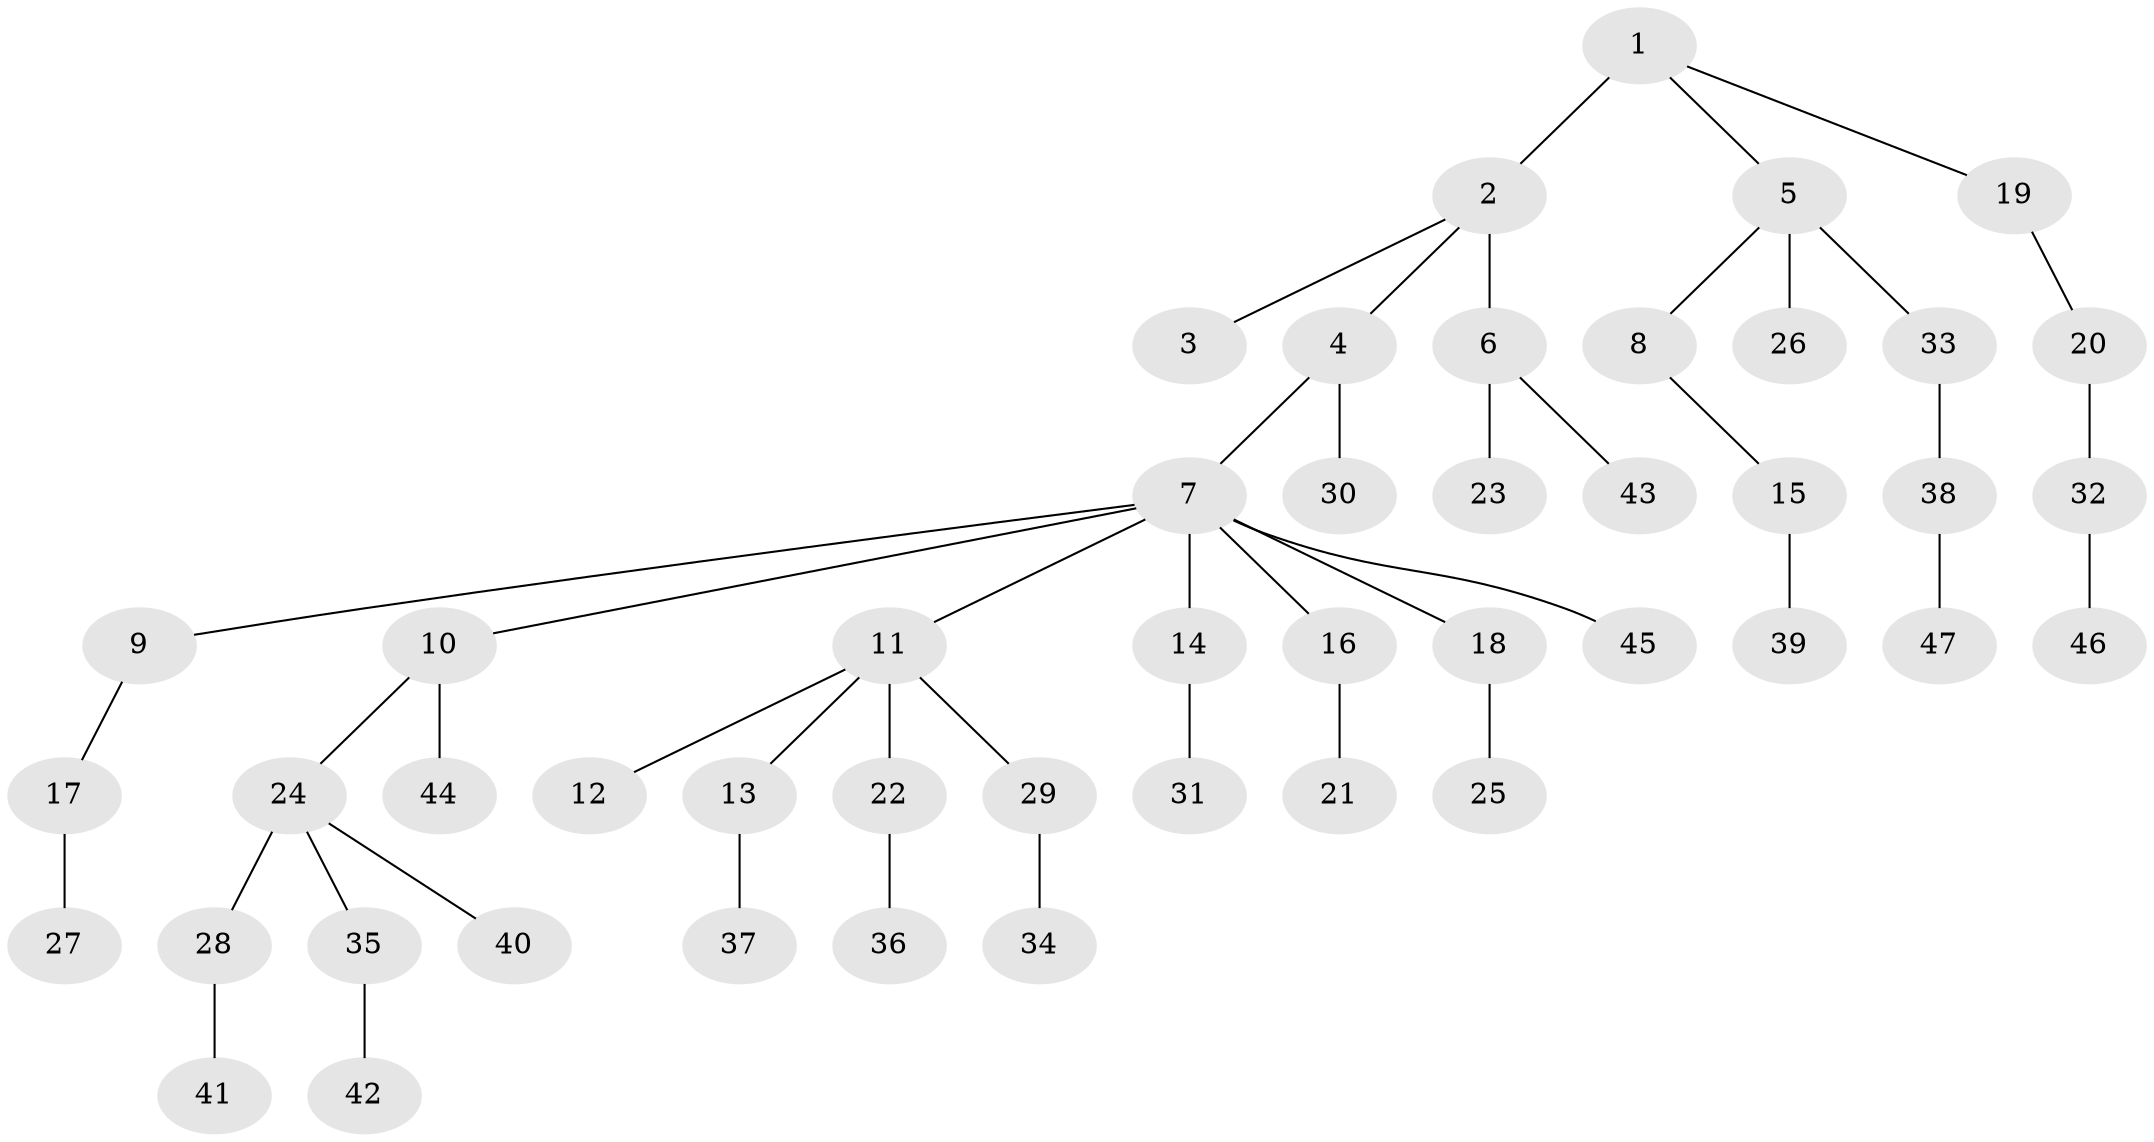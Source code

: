 // original degree distribution, {3: 0.13636363636363635, 6: 0.03409090909090909, 2: 0.22727272727272727, 4: 0.056818181818181816, 9: 0.011363636363636364, 1: 0.5227272727272727, 5: 0.011363636363636364}
// Generated by graph-tools (version 1.1) at 2025/36/03/09/25 02:36:35]
// undirected, 47 vertices, 46 edges
graph export_dot {
graph [start="1"]
  node [color=gray90,style=filled];
  1;
  2;
  3;
  4;
  5;
  6;
  7;
  8;
  9;
  10;
  11;
  12;
  13;
  14;
  15;
  16;
  17;
  18;
  19;
  20;
  21;
  22;
  23;
  24;
  25;
  26;
  27;
  28;
  29;
  30;
  31;
  32;
  33;
  34;
  35;
  36;
  37;
  38;
  39;
  40;
  41;
  42;
  43;
  44;
  45;
  46;
  47;
  1 -- 2 [weight=2.0];
  1 -- 5 [weight=1.0];
  1 -- 19 [weight=1.0];
  2 -- 3 [weight=1.0];
  2 -- 4 [weight=1.0];
  2 -- 6 [weight=1.0];
  4 -- 7 [weight=1.0];
  4 -- 30 [weight=2.0];
  5 -- 8 [weight=1.0];
  5 -- 26 [weight=1.0];
  5 -- 33 [weight=2.0];
  6 -- 23 [weight=1.0];
  6 -- 43 [weight=1.0];
  7 -- 9 [weight=1.0];
  7 -- 10 [weight=1.0];
  7 -- 11 [weight=1.0];
  7 -- 14 [weight=1.0];
  7 -- 16 [weight=1.0];
  7 -- 18 [weight=1.0];
  7 -- 45 [weight=1.0];
  8 -- 15 [weight=1.0];
  9 -- 17 [weight=1.0];
  10 -- 24 [weight=1.0];
  10 -- 44 [weight=1.0];
  11 -- 12 [weight=1.0];
  11 -- 13 [weight=1.0];
  11 -- 22 [weight=1.0];
  11 -- 29 [weight=1.0];
  13 -- 37 [weight=2.0];
  14 -- 31 [weight=1.0];
  15 -- 39 [weight=1.0];
  16 -- 21 [weight=1.0];
  17 -- 27 [weight=1.0];
  18 -- 25 [weight=2.0];
  19 -- 20 [weight=1.0];
  20 -- 32 [weight=1.0];
  22 -- 36 [weight=2.0];
  24 -- 28 [weight=1.0];
  24 -- 35 [weight=1.0];
  24 -- 40 [weight=1.0];
  28 -- 41 [weight=1.0];
  29 -- 34 [weight=2.0];
  32 -- 46 [weight=1.0];
  33 -- 38 [weight=1.0];
  35 -- 42 [weight=2.0];
  38 -- 47 [weight=1.0];
}
